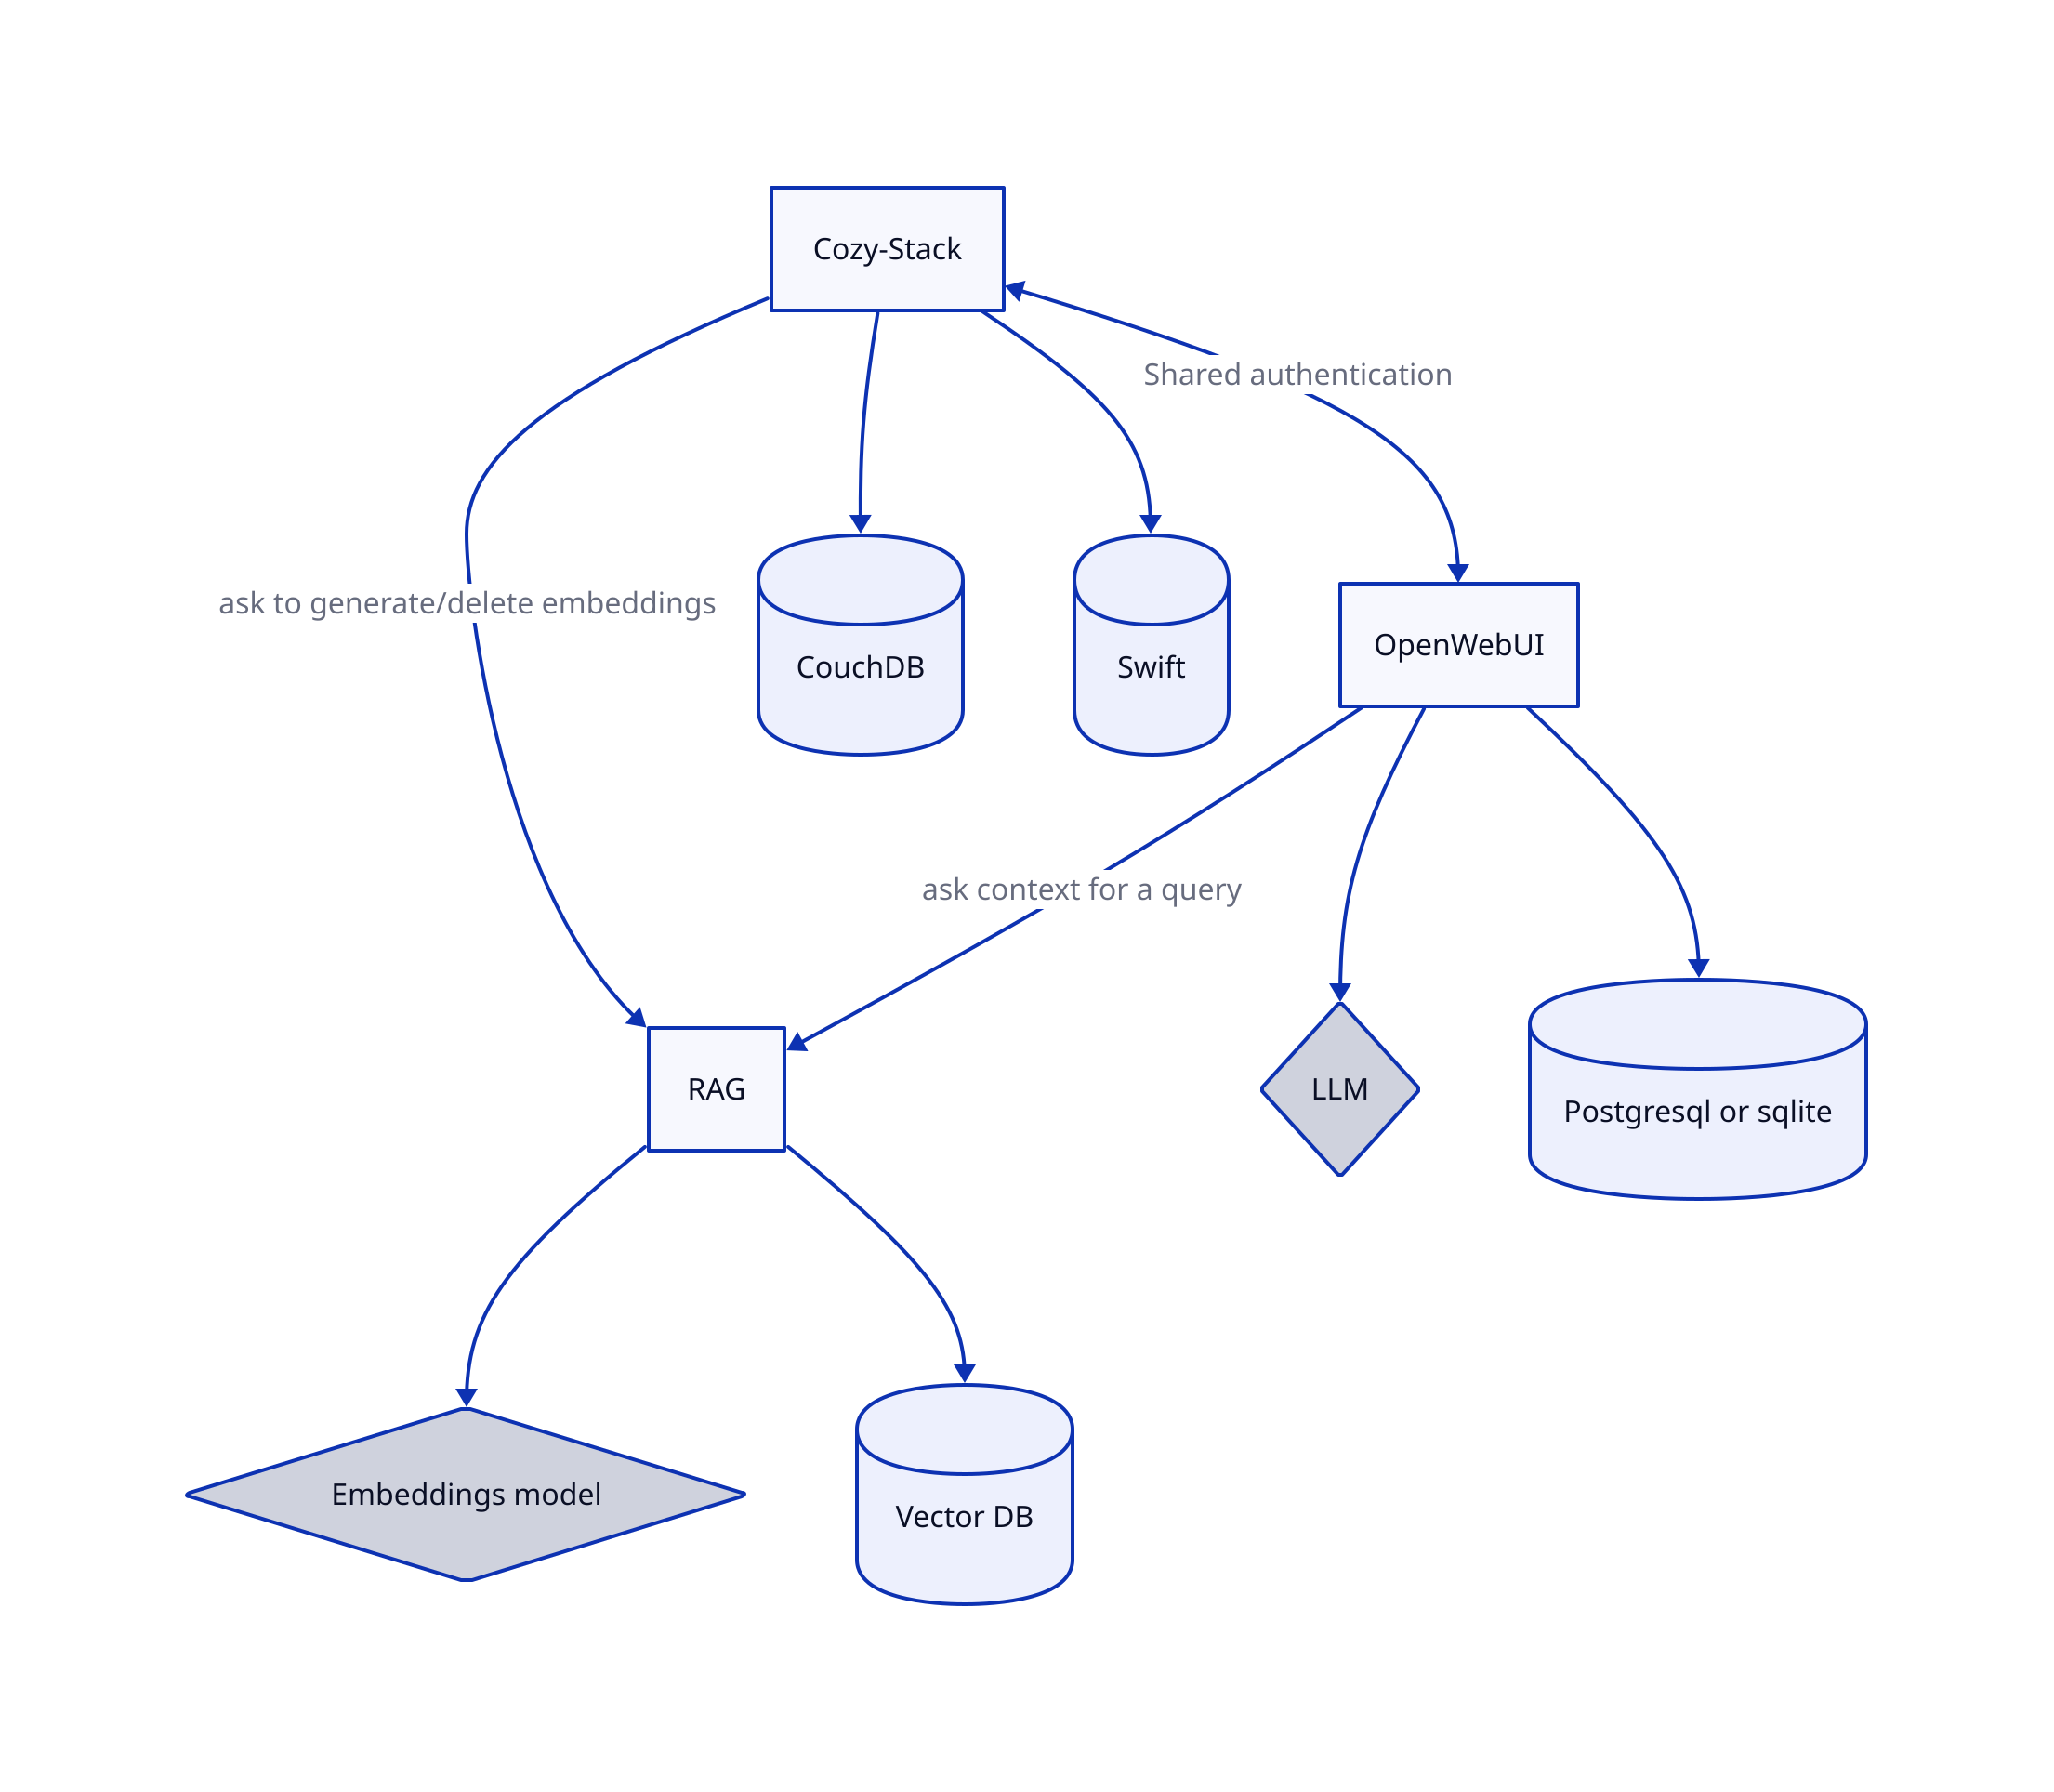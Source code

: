 # https://d2lang.com/

stack: {label: "Cozy-Stack"}
openwebui: {label: "OpenWebUI"}
rag: {label: "RAG"}
llm: {label: "LLM"; shape: diamond}
embed: {label: "Embeddings model"; shape: diamond}
vector: {label: "Vector DB"; shape: cylinder}
couchdb: {label: "CouchDB"; shape: cylinder}
swift: {label: "Swift"; shape: cylinder}
db: {label: "Postgresql or sqlite"; shape: cylinder}

stack -> rag: ask to generate/delete embeddings
stack <-> openwebui: Shared authentication
openwebui -> rag: ask context for a query

stack -> couchdb
stack -> swift

openwebui -> llm
openwebui -> db

rag -> embed
rag -> vector

